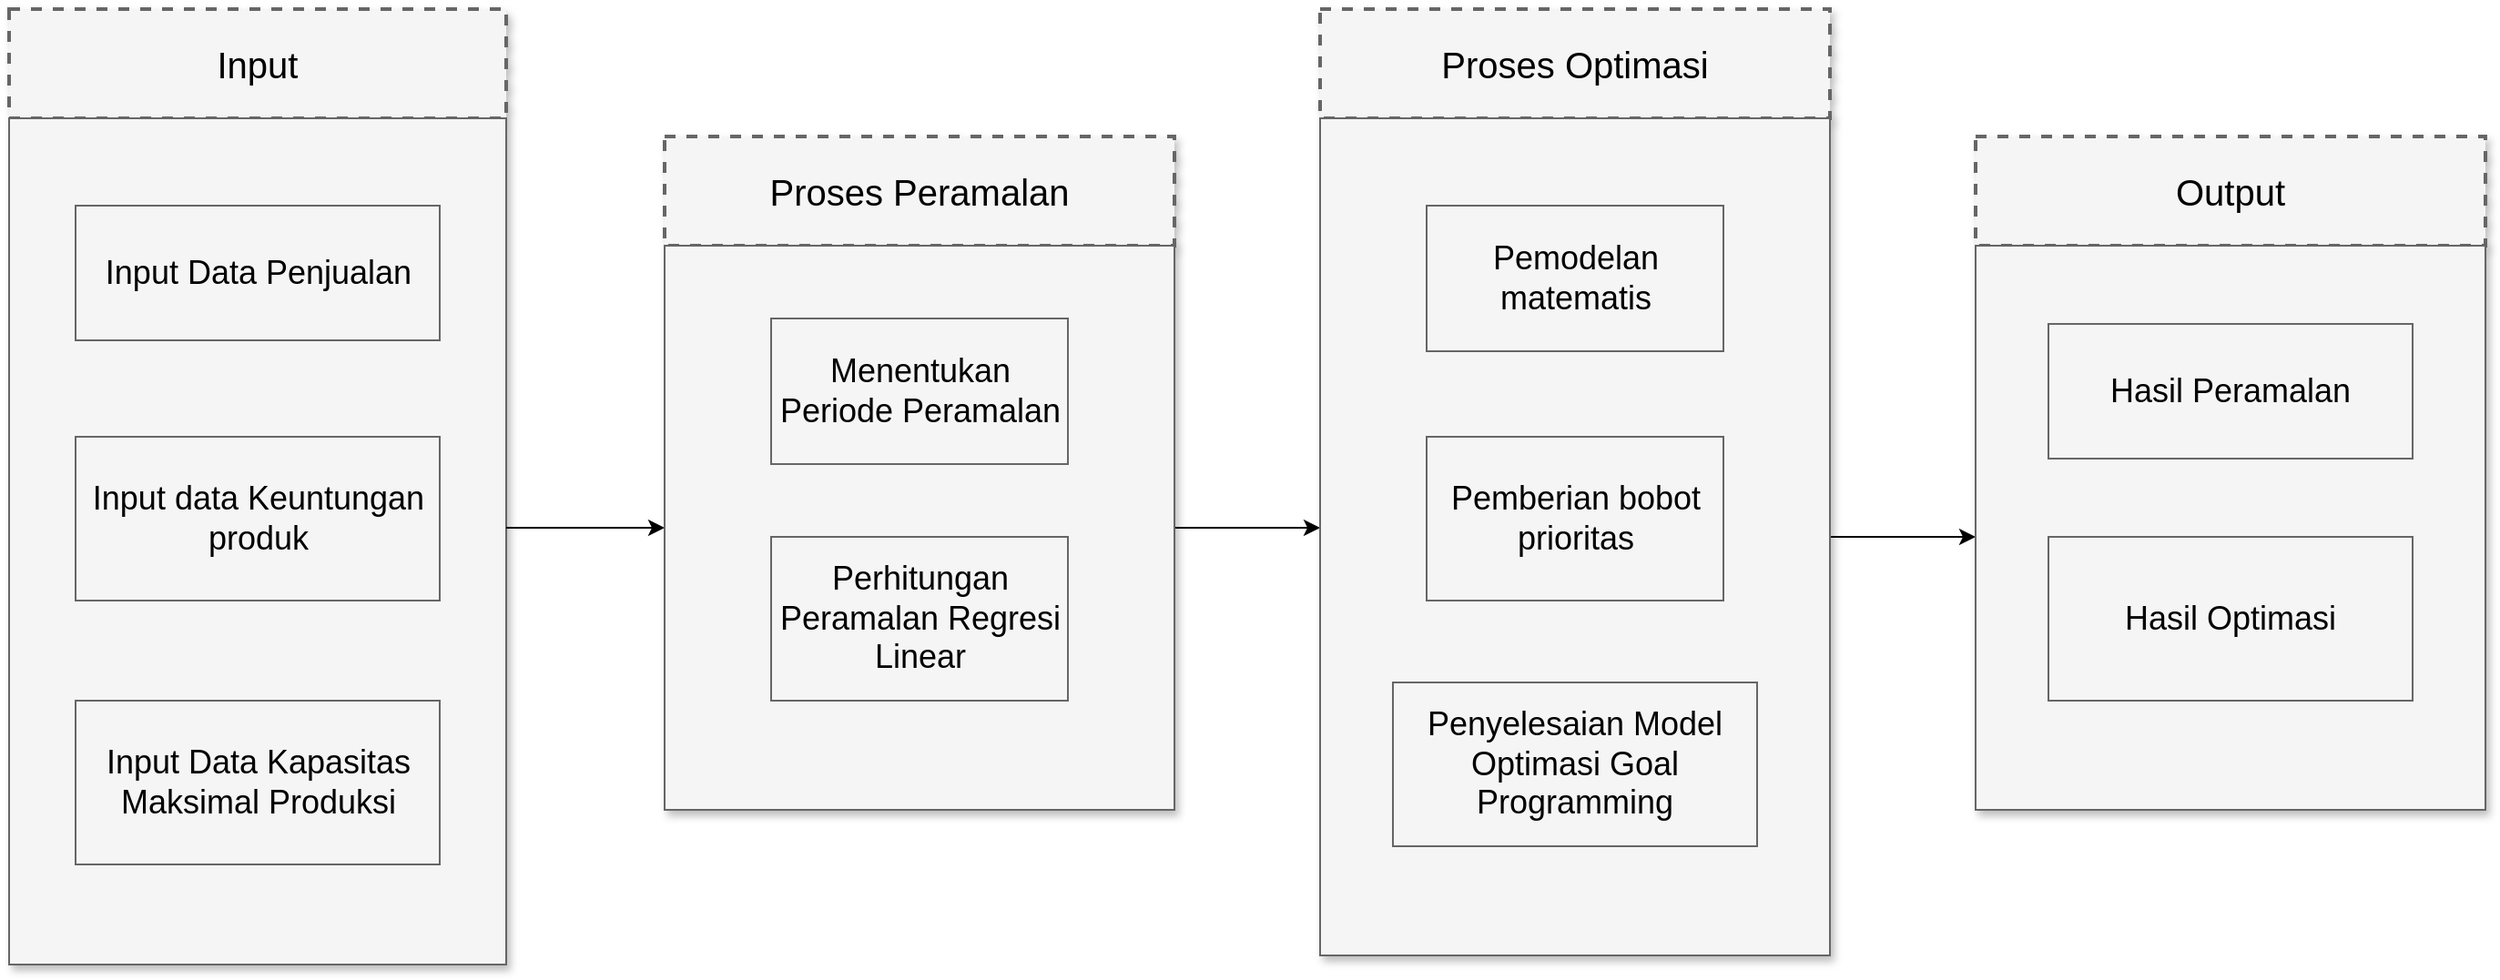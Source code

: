 <mxfile version="24.6.5" type="github">
  <diagram name="Page-1" id="90a13364-a465-7bf4-72fc-28e22215d7a0">
    <mxGraphModel dx="1909" dy="1096" grid="1" gridSize="10" guides="1" tooltips="1" connect="1" arrows="1" fold="1" page="1" pageScale="1.5" pageWidth="1169" pageHeight="826" background="none" math="0" shadow="0">
      <root>
        <mxCell id="0" style=";html=1;" />
        <mxCell id="1" style=";html=1;" parent="0" />
        <mxCell id="4AdBu0wVkaOf70Lx4xHf-2" value="Input" style="whiteSpace=wrap;html=1;shadow=1;fontSize=20;fillColor=#f5f5f5;strokeColor=#666666;strokeWidth=2;dashed=1;" vertex="1" parent="1">
          <mxGeometry x="120" y="390" width="273" height="60" as="geometry" />
        </mxCell>
        <mxCell id="4AdBu0wVkaOf70Lx4xHf-25" value="Output" style="whiteSpace=wrap;html=1;shadow=1;fontSize=20;fillColor=#f5f5f5;strokeColor=#666666;strokeWidth=2;dashed=1;" vertex="1" parent="1">
          <mxGeometry x="1200" y="460" width="280" height="60" as="geometry" />
        </mxCell>
        <mxCell id="4AdBu0wVkaOf70Lx4xHf-21" value="Proses Optimasi" style="whiteSpace=wrap;html=1;shadow=1;fontSize=20;fillColor=#f5f5f5;strokeColor=#666666;strokeWidth=2;dashed=1;" vertex="1" parent="1">
          <mxGeometry x="840" y="390" width="280" height="60" as="geometry" />
        </mxCell>
        <mxCell id="4AdBu0wVkaOf70Lx4xHf-11" value="" style="whiteSpace=wrap;html=1;shadow=1;fontSize=18;fillColor=#f5f5f5;strokeColor=#666666;" vertex="1" parent="1">
          <mxGeometry x="120" y="450" width="273" height="465" as="geometry" />
        </mxCell>
        <mxCell id="3a17f1ce550125da-1" value="Proses Peramalan" style="whiteSpace=wrap;html=1;shadow=1;fontSize=20;fillColor=#f5f5f5;strokeColor=#666666;strokeWidth=2;dashed=1;" parent="1" vertex="1">
          <mxGeometry x="480" y="460" width="280" height="60" as="geometry" />
        </mxCell>
        <mxCell id="3a17f1ce550125da-8" value="Input Data Penjualan" style="whiteSpace=wrap;html=1;shadow=0;fontSize=18;fillColor=#f5f5f5;strokeColor=#666666;" parent="1" vertex="1">
          <mxGeometry x="156.5" y="498" width="200" height="74" as="geometry" />
        </mxCell>
        <mxCell id="3a17f1ce550125da-21" style="edgeStyle=elbowEdgeStyle;rounded=0;html=1;startArrow=none;startFill=0;jettySize=auto;orthogonalLoop=1;fontSize=18;elbow=vertical;" parent="1" source="4AdBu0wVkaOf70Lx4xHf-11" target="4AdBu0wVkaOf70Lx4xHf-4" edge="1">
          <mxGeometry relative="1" as="geometry">
            <mxPoint x="527" y="669.909" as="targetPoint" />
          </mxGeometry>
        </mxCell>
        <mxCell id="3a17f1ce550125da-9" value="Input data Keuntungan produk" style="whiteSpace=wrap;html=1;shadow=0;fontSize=18;fillColor=#f5f5f5;strokeColor=#666666;" parent="1" vertex="1">
          <mxGeometry x="156.5" y="625" width="200" height="90" as="geometry" />
        </mxCell>
        <mxCell id="4AdBu0wVkaOf70Lx4xHf-20" style="edgeStyle=orthogonalEdgeStyle;rounded=0;orthogonalLoop=1;jettySize=auto;html=1;" edge="1" parent="1" source="4AdBu0wVkaOf70Lx4xHf-4" target="4AdBu0wVkaOf70Lx4xHf-15">
          <mxGeometry relative="1" as="geometry">
            <Array as="points">
              <mxPoint x="890" y="675" />
              <mxPoint x="890" y="675" />
            </Array>
          </mxGeometry>
        </mxCell>
        <mxCell id="4AdBu0wVkaOf70Lx4xHf-4" value="" style="whiteSpace=wrap;html=1;shadow=1;fontSize=18;fillColor=#f5f5f5;strokeColor=#666666;" vertex="1" parent="1">
          <mxGeometry x="480" y="520" width="280" height="310" as="geometry" />
        </mxCell>
        <mxCell id="4AdBu0wVkaOf70Lx4xHf-9" value="&lt;div&gt;&lt;span style=&quot;background-color: initial;&quot;&gt;Menentukan Periode Peramalan&lt;/span&gt;&lt;/div&gt;" style="whiteSpace=wrap;html=1;shadow=0;fontSize=18;fillColor=#f5f5f5;strokeColor=#666666;" vertex="1" parent="1">
          <mxGeometry x="538.5" y="560" width="163" height="80" as="geometry" />
        </mxCell>
        <mxCell id="4AdBu0wVkaOf70Lx4xHf-10" value="&lt;div&gt;&lt;span style=&quot;background-color: initial;&quot;&gt;Perhitungan Peramalan Regresi Linear&lt;/span&gt;&lt;/div&gt;" style="whiteSpace=wrap;html=1;shadow=0;fontSize=18;fillColor=#f5f5f5;strokeColor=#666666;" vertex="1" parent="1">
          <mxGeometry x="538.5" y="680" width="163" height="90" as="geometry" />
        </mxCell>
        <mxCell id="4AdBu0wVkaOf70Lx4xHf-13" value="Input Data Kapasitas Maksimal Produksi" style="whiteSpace=wrap;html=1;shadow=0;fontSize=18;fillColor=#f5f5f5;strokeColor=#666666;" vertex="1" parent="1">
          <mxGeometry x="156.5" y="770" width="200" height="90" as="geometry" />
        </mxCell>
        <mxCell id="4AdBu0wVkaOf70Lx4xHf-27" style="edgeStyle=orthogonalEdgeStyle;rounded=0;orthogonalLoop=1;jettySize=auto;html=1;" edge="1" parent="1" source="4AdBu0wVkaOf70Lx4xHf-15" target="4AdBu0wVkaOf70Lx4xHf-22">
          <mxGeometry relative="1" as="geometry">
            <Array as="points">
              <mxPoint x="1260" y="675" />
              <mxPoint x="1260" y="675" />
            </Array>
          </mxGeometry>
        </mxCell>
        <mxCell id="4AdBu0wVkaOf70Lx4xHf-15" value="" style="whiteSpace=wrap;html=1;shadow=1;fontSize=18;fillColor=#f5f5f5;strokeColor=#666666;" vertex="1" parent="1">
          <mxGeometry x="840" y="450" width="280" height="460" as="geometry" />
        </mxCell>
        <mxCell id="4AdBu0wVkaOf70Lx4xHf-16" value="&lt;div&gt;&lt;span style=&quot;background-color: initial;&quot;&gt;Pemodelan matematis&lt;/span&gt;&lt;/div&gt;" style="whiteSpace=wrap;html=1;shadow=0;fontSize=18;fillColor=#f5f5f5;strokeColor=#666666;" vertex="1" parent="1">
          <mxGeometry x="898.5" y="498" width="163" height="80" as="geometry" />
        </mxCell>
        <mxCell id="4AdBu0wVkaOf70Lx4xHf-17" value="&lt;div&gt;&lt;span style=&quot;background-color: initial;&quot;&gt;Pemberian bobot prioritas&lt;/span&gt;&lt;br&gt;&lt;/div&gt;" style="whiteSpace=wrap;html=1;shadow=0;fontSize=18;fillColor=#f5f5f5;strokeColor=#666666;" vertex="1" parent="1">
          <mxGeometry x="898.5" y="625" width="163" height="90" as="geometry" />
        </mxCell>
        <mxCell id="4AdBu0wVkaOf70Lx4xHf-22" value="" style="whiteSpace=wrap;html=1;shadow=1;fontSize=18;fillColor=#f5f5f5;strokeColor=#666666;" vertex="1" parent="1">
          <mxGeometry x="1200" y="520" width="280" height="310" as="geometry" />
        </mxCell>
        <mxCell id="4AdBu0wVkaOf70Lx4xHf-23" value="Hasil Peramalan" style="whiteSpace=wrap;html=1;shadow=0;fontSize=18;fillColor=#f5f5f5;strokeColor=#666666;" vertex="1" parent="1">
          <mxGeometry x="1240" y="563" width="200" height="74" as="geometry" />
        </mxCell>
        <mxCell id="4AdBu0wVkaOf70Lx4xHf-24" value="Hasil Optimasi" style="whiteSpace=wrap;html=1;shadow=0;fontSize=18;fillColor=#f5f5f5;strokeColor=#666666;" vertex="1" parent="1">
          <mxGeometry x="1240" y="680" width="200" height="90" as="geometry" />
        </mxCell>
        <mxCell id="4AdBu0wVkaOf70Lx4xHf-28" value="Penyelesaian Model Optimasi Goal Programming" style="whiteSpace=wrap;html=1;shadow=0;fontSize=18;fillColor=#f5f5f5;strokeColor=#666666;" vertex="1" parent="1">
          <mxGeometry x="880" y="760" width="200" height="90" as="geometry" />
        </mxCell>
      </root>
    </mxGraphModel>
  </diagram>
</mxfile>
